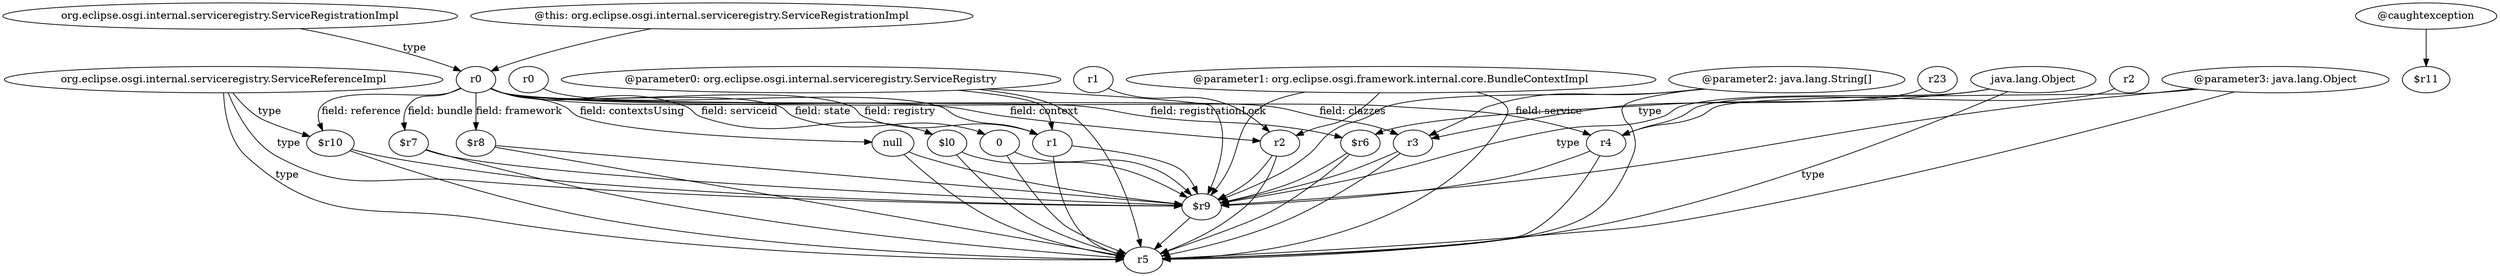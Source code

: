 digraph g {
0[label="$l0"]
1[label="r5"]
0->1[label=""]
2[label="@parameter0: org.eclipse.osgi.internal.serviceregistry.ServiceRegistry"]
2->1[label=""]
3[label="$r10"]
4[label="$r9"]
3->4[label=""]
5[label="r23"]
6[label="r3"]
5->6[label=""]
7[label="org.eclipse.osgi.internal.serviceregistry.ServiceReferenceImpl"]
7->3[label="type"]
8[label="org.eclipse.osgi.internal.serviceregistry.ServiceRegistrationImpl"]
9[label="r0"]
8->9[label="type"]
10[label="0"]
10->1[label=""]
11[label="$r7"]
9->11[label="field: bundle"]
12[label="null"]
9->12[label="field: contextsUsing"]
12->4[label=""]
13[label="r1"]
9->13[label="field: registry"]
0->4[label=""]
14[label="@parameter2: java.lang.String[]"]
14->6[label=""]
15[label="r4"]
15->4[label=""]
16[label="@parameter3: java.lang.Object"]
16->4[label=""]
12->1[label=""]
17[label="$r8"]
17->1[label=""]
9->17[label="field: framework"]
7->4[label="type"]
18[label="r2"]
9->18[label="field: context"]
3->1[label=""]
9->6[label="field: clazzes"]
9->3[label="field: reference"]
18->1[label=""]
6->1[label=""]
19[label="r2"]
19->15[label=""]
20[label="java.lang.Object"]
20->1[label="type"]
21[label="@parameter1: org.eclipse.osgi.framework.internal.core.BundleContextImpl"]
21->4[label=""]
22[label="$r6"]
22->4[label=""]
7->1[label="type"]
23[label="@this: org.eclipse.osgi.internal.serviceregistry.ServiceRegistrationImpl"]
23->9[label=""]
24[label="r0"]
24->13[label=""]
13->1[label=""]
11->1[label=""]
14->1[label=""]
9->10[label="field: state"]
9->0[label="field: serviceid"]
21->1[label=""]
13->4[label=""]
16->1[label=""]
4->1[label=""]
11->4[label=""]
20->22[label="type"]
25[label="r1"]
25->18[label=""]
18->4[label=""]
14->4[label=""]
9->22[label="field: registrationLock"]
10->4[label=""]
26[label="@caughtexception"]
27[label="$r11"]
26->27[label=""]
2->13[label=""]
6->4[label=""]
2->4[label=""]
20->4[label="type"]
17->4[label=""]
22->1[label=""]
15->1[label=""]
9->15[label="field: service"]
21->18[label=""]
16->15[label=""]
}